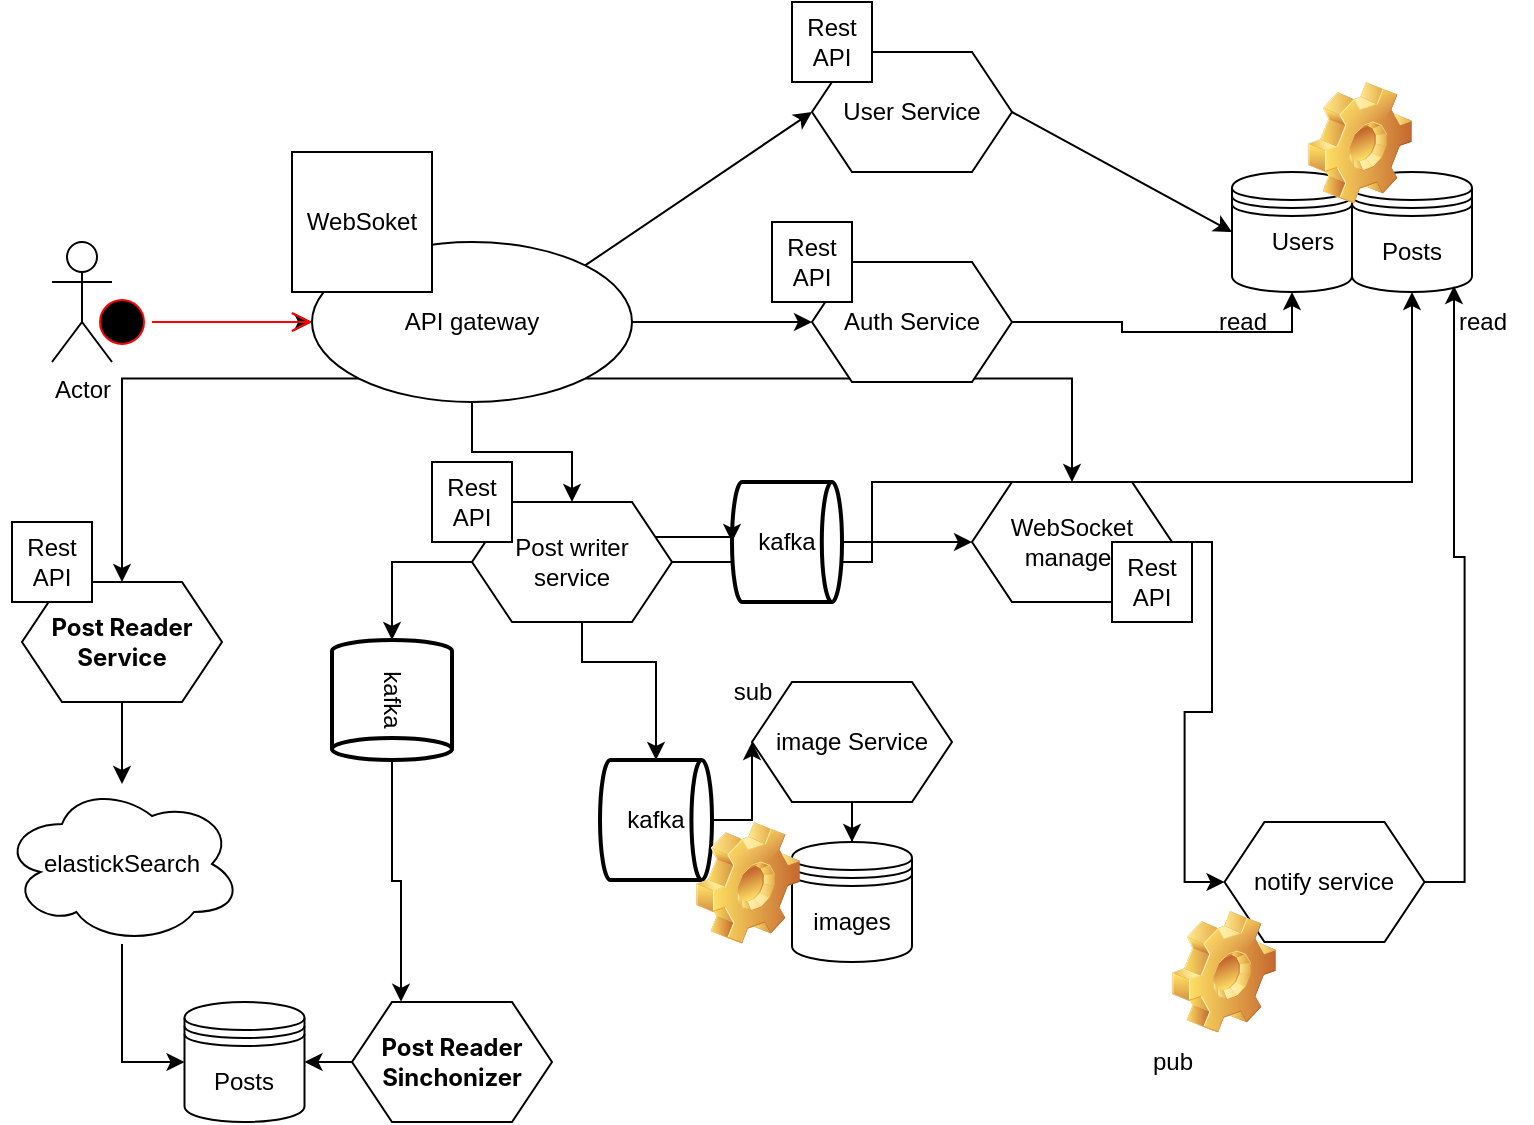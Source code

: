 <mxfile version="26.0.16">
  <diagram name="Страница — 1" id="scS0GT-rFz-xxLQWBTLH">
    <mxGraphModel dx="947" dy="525" grid="1" gridSize="10" guides="1" tooltips="1" connect="1" arrows="1" fold="1" page="1" pageScale="1" pageWidth="827" pageHeight="1169" math="0" shadow="0">
      <root>
        <mxCell id="0" />
        <mxCell id="1" parent="0" />
        <mxCell id="h2E8nRczxpqR-HWiFHpD-1" value="Actor" style="shape=umlActor;verticalLabelPosition=bottom;verticalAlign=top;html=1;outlineConnect=0;" vertex="1" parent="1">
          <mxGeometry x="40" y="160" width="30" height="60" as="geometry" />
        </mxCell>
        <mxCell id="h2E8nRczxpqR-HWiFHpD-25" style="edgeStyle=orthogonalEdgeStyle;rounded=0;orthogonalLoop=1;jettySize=auto;html=1;entryX=0;entryY=0.5;entryDx=0;entryDy=0;" edge="1" parent="1" source="h2E8nRczxpqR-HWiFHpD-3" target="h2E8nRczxpqR-HWiFHpD-23">
          <mxGeometry relative="1" as="geometry">
            <mxPoint x="360" y="200" as="targetPoint" />
          </mxGeometry>
        </mxCell>
        <mxCell id="h2E8nRczxpqR-HWiFHpD-83" style="edgeStyle=orthogonalEdgeStyle;rounded=0;orthogonalLoop=1;jettySize=auto;html=1;exitX=1;exitY=1;exitDx=0;exitDy=0;" edge="1" parent="1" source="h2E8nRczxpqR-HWiFHpD-3" target="h2E8nRczxpqR-HWiFHpD-81">
          <mxGeometry relative="1" as="geometry" />
        </mxCell>
        <mxCell id="h2E8nRczxpqR-HWiFHpD-90" style="edgeStyle=orthogonalEdgeStyle;rounded=0;orthogonalLoop=1;jettySize=auto;html=1;exitX=0;exitY=1;exitDx=0;exitDy=0;" edge="1" parent="1" source="h2E8nRczxpqR-HWiFHpD-3" target="h2E8nRczxpqR-HWiFHpD-88">
          <mxGeometry relative="1" as="geometry" />
        </mxCell>
        <mxCell id="h2E8nRczxpqR-HWiFHpD-91" style="edgeStyle=orthogonalEdgeStyle;rounded=0;orthogonalLoop=1;jettySize=auto;html=1;exitX=0.5;exitY=1;exitDx=0;exitDy=0;" edge="1" parent="1" source="h2E8nRczxpqR-HWiFHpD-3" target="h2E8nRczxpqR-HWiFHpD-17">
          <mxGeometry relative="1" as="geometry" />
        </mxCell>
        <mxCell id="h2E8nRczxpqR-HWiFHpD-3" value="API gateway" style="rounded=0;whiteSpace=wrap;html=1;shape=ellipse;perimeter=ellipsePerimeter;aspect=fixed;" vertex="1" parent="1">
          <mxGeometry x="170" y="160" width="160" height="80" as="geometry" />
        </mxCell>
        <mxCell id="h2E8nRczxpqR-HWiFHpD-4" value="" style="shape=datastore;whiteSpace=wrap;html=1;" vertex="1" parent="1">
          <mxGeometry x="630" y="125" width="60" height="60" as="geometry" />
        </mxCell>
        <mxCell id="h2E8nRczxpqR-HWiFHpD-5" value="images" style="shape=datastore;whiteSpace=wrap;html=1;" vertex="1" parent="1">
          <mxGeometry x="410" y="460" width="60" height="60" as="geometry" />
        </mxCell>
        <mxCell id="h2E8nRczxpqR-HWiFHpD-8" value="" style="edgeStyle=orthogonalEdgeStyle;rounded=0;orthogonalLoop=1;jettySize=auto;html=1;" edge="1" parent="1" source="h2E8nRczxpqR-HWiFHpD-6" target="h2E8nRczxpqR-HWiFHpD-3">
          <mxGeometry relative="1" as="geometry" />
        </mxCell>
        <mxCell id="h2E8nRczxpqR-HWiFHpD-6" value="" style="ellipse;html=1;shape=startState;fillColor=#000000;strokeColor=#ff0000;" vertex="1" parent="1">
          <mxGeometry x="60" y="185" width="30" height="30" as="geometry" />
        </mxCell>
        <mxCell id="h2E8nRczxpqR-HWiFHpD-7" value="" style="edgeStyle=orthogonalEdgeStyle;html=1;verticalAlign=bottom;endArrow=open;endSize=8;strokeColor=#ff0000;rounded=0;entryX=0;entryY=0.5;entryDx=0;entryDy=0;" edge="1" source="h2E8nRczxpqR-HWiFHpD-6" parent="1" target="h2E8nRczxpqR-HWiFHpD-3">
          <mxGeometry relative="1" as="geometry">
            <mxPoint x="125" y="280" as="targetPoint" />
          </mxGeometry>
        </mxCell>
        <mxCell id="h2E8nRczxpqR-HWiFHpD-9" value="WebSoket" style="whiteSpace=wrap;html=1;aspect=fixed;" vertex="1" parent="1">
          <mxGeometry x="160" y="115" width="70" height="70" as="geometry" />
        </mxCell>
        <mxCell id="h2E8nRczxpqR-HWiFHpD-10" value="" style="endArrow=classic;html=1;rounded=0;exitX=1;exitY=0;exitDx=0;exitDy=0;entryX=0;entryY=0.5;entryDx=0;entryDy=0;" edge="1" parent="1" source="h2E8nRczxpqR-HWiFHpD-3" target="h2E8nRczxpqR-HWiFHpD-11">
          <mxGeometry width="50" height="50" relative="1" as="geometry">
            <mxPoint x="390" y="330" as="sourcePoint" />
            <mxPoint x="380" y="110" as="targetPoint" />
            <Array as="points" />
          </mxGeometry>
        </mxCell>
        <mxCell id="h2E8nRczxpqR-HWiFHpD-11" value="User Service" style="rounded=0;whiteSpace=wrap;html=1;shape=hexagon;perimeter=hexagonPerimeter2;fixedSize=1;" vertex="1" parent="1">
          <mxGeometry x="420" y="65" width="100" height="60" as="geometry" />
        </mxCell>
        <mxCell id="h2E8nRczxpqR-HWiFHpD-12" value="Rest API" style="whiteSpace=wrap;html=1;aspect=fixed;" vertex="1" parent="1">
          <mxGeometry x="410" y="40" width="40" height="40" as="geometry" />
        </mxCell>
        <mxCell id="h2E8nRczxpqR-HWiFHpD-13" value="" style="endArrow=classic;html=1;rounded=0;exitX=1;exitY=0.5;exitDx=0;exitDy=0;entryX=0;entryY=0.5;entryDx=0;entryDy=0;" edge="1" parent="1" source="h2E8nRczxpqR-HWiFHpD-11" target="h2E8nRczxpqR-HWiFHpD-4">
          <mxGeometry width="50" height="50" relative="1" as="geometry">
            <mxPoint x="500" y="100" as="sourcePoint" />
            <mxPoint x="600" y="103.846" as="targetPoint" />
            <Array as="points" />
          </mxGeometry>
        </mxCell>
        <mxCell id="h2E8nRczxpqR-HWiFHpD-16" value="Users" style="text;html=1;align=center;verticalAlign=middle;resizable=0;points=[];autosize=1;strokeColor=none;fillColor=none;" vertex="1" parent="1">
          <mxGeometry x="640" y="145" width="50" height="30" as="geometry" />
        </mxCell>
        <mxCell id="h2E8nRczxpqR-HWiFHpD-37" value="" style="edgeStyle=orthogonalEdgeStyle;rounded=0;orthogonalLoop=1;jettySize=auto;html=1;" edge="1" parent="1" source="h2E8nRczxpqR-HWiFHpD-17" target="h2E8nRczxpqR-HWiFHpD-34">
          <mxGeometry relative="1" as="geometry">
            <Array as="points">
              <mxPoint x="305" y="370" />
            </Array>
          </mxGeometry>
        </mxCell>
        <mxCell id="h2E8nRczxpqR-HWiFHpD-39" value="" style="edgeStyle=orthogonalEdgeStyle;rounded=0;orthogonalLoop=1;jettySize=auto;html=1;" edge="1" parent="1" source="h2E8nRczxpqR-HWiFHpD-17" target="h2E8nRczxpqR-HWiFHpD-38">
          <mxGeometry relative="1" as="geometry">
            <Array as="points">
              <mxPoint x="450" y="280" />
              <mxPoint x="720" y="280" />
            </Array>
          </mxGeometry>
        </mxCell>
        <mxCell id="h2E8nRczxpqR-HWiFHpD-101" style="edgeStyle=orthogonalEdgeStyle;rounded=0;orthogonalLoop=1;jettySize=auto;html=1;" edge="1" parent="1" source="h2E8nRczxpqR-HWiFHpD-17" target="h2E8nRczxpqR-HWiFHpD-48">
          <mxGeometry relative="1" as="geometry" />
        </mxCell>
        <mxCell id="h2E8nRczxpqR-HWiFHpD-17" value="Post writer service" style="rounded=0;whiteSpace=wrap;html=1;shape=hexagon;perimeter=hexagonPerimeter2;fixedSize=1;" vertex="1" parent="1">
          <mxGeometry x="250" y="290" width="100" height="60" as="geometry" />
        </mxCell>
        <mxCell id="h2E8nRczxpqR-HWiFHpD-47" style="edgeStyle=orthogonalEdgeStyle;rounded=0;orthogonalLoop=1;jettySize=auto;html=1;entryX=0.5;entryY=1;entryDx=0;entryDy=0;" edge="1" parent="1" source="h2E8nRczxpqR-HWiFHpD-23" target="h2E8nRczxpqR-HWiFHpD-4">
          <mxGeometry relative="1" as="geometry" />
        </mxCell>
        <mxCell id="h2E8nRczxpqR-HWiFHpD-23" value="Auth Service" style="rounded=0;whiteSpace=wrap;html=1;shape=hexagon;perimeter=hexagonPerimeter2;fixedSize=1;" vertex="1" parent="1">
          <mxGeometry x="420" y="170" width="100" height="60" as="geometry" />
        </mxCell>
        <mxCell id="h2E8nRczxpqR-HWiFHpD-24" value="Rest API" style="whiteSpace=wrap;html=1;aspect=fixed;" vertex="1" parent="1">
          <mxGeometry x="400" y="150" width="40" height="40" as="geometry" />
        </mxCell>
        <mxCell id="h2E8nRczxpqR-HWiFHpD-35" value="" style="edgeStyle=orthogonalEdgeStyle;rounded=0;orthogonalLoop=1;jettySize=auto;html=1;" edge="1" parent="1" source="h2E8nRczxpqR-HWiFHpD-31" target="h2E8nRczxpqR-HWiFHpD-5">
          <mxGeometry relative="1" as="geometry" />
        </mxCell>
        <mxCell id="h2E8nRczxpqR-HWiFHpD-31" value="image Service" style="rounded=0;whiteSpace=wrap;html=1;shape=hexagon;perimeter=hexagonPerimeter2;fixedSize=1;" vertex="1" parent="1">
          <mxGeometry x="390" y="380" width="100" height="60" as="geometry" />
        </mxCell>
        <mxCell id="h2E8nRczxpqR-HWiFHpD-65" style="edgeStyle=orthogonalEdgeStyle;rounded=0;orthogonalLoop=1;jettySize=auto;html=1;exitX=1;exitY=0.5;exitDx=0;exitDy=0;exitPerimeter=0;entryX=0;entryY=0.5;entryDx=0;entryDy=0;" edge="1" parent="1" source="h2E8nRczxpqR-HWiFHpD-34" target="h2E8nRczxpqR-HWiFHpD-31">
          <mxGeometry relative="1" as="geometry" />
        </mxCell>
        <mxCell id="h2E8nRczxpqR-HWiFHpD-34" value="kafka" style="strokeWidth=2;html=1;shape=mxgraph.flowchart.direct_data;whiteSpace=wrap;" vertex="1" parent="1">
          <mxGeometry x="314" y="419" width="56" height="60" as="geometry" />
        </mxCell>
        <mxCell id="h2E8nRczxpqR-HWiFHpD-38" value="Posts" style="shape=datastore;whiteSpace=wrap;html=1;" vertex="1" parent="1">
          <mxGeometry x="690" y="125" width="60" height="60" as="geometry" />
        </mxCell>
        <mxCell id="h2E8nRczxpqR-HWiFHpD-46" value="sub" style="text;html=1;align=center;verticalAlign=middle;resizable=0;points=[];autosize=1;strokeColor=none;fillColor=none;" vertex="1" parent="1">
          <mxGeometry x="370" y="370" width="40" height="30" as="geometry" />
        </mxCell>
        <mxCell id="h2E8nRczxpqR-HWiFHpD-48" value="kafka" style="strokeWidth=2;html=1;shape=mxgraph.flowchart.direct_data;whiteSpace=wrap;rotation=90;" vertex="1" parent="1">
          <mxGeometry x="180" y="359" width="60" height="60" as="geometry" />
        </mxCell>
        <mxCell id="h2E8nRczxpqR-HWiFHpD-51" value="notify service" style="rounded=0;whiteSpace=wrap;html=1;shape=hexagon;perimeter=hexagonPerimeter2;fixedSize=1;" vertex="1" parent="1">
          <mxGeometry x="626.25" y="450" width="100" height="60" as="geometry" />
        </mxCell>
        <mxCell id="h2E8nRczxpqR-HWiFHpD-58" style="edgeStyle=orthogonalEdgeStyle;rounded=0;orthogonalLoop=1;jettySize=auto;html=1;entryX=0.85;entryY=0.95;entryDx=0;entryDy=0;entryPerimeter=0;exitX=1;exitY=0.5;exitDx=0;exitDy=0;" edge="1" parent="1" source="h2E8nRczxpqR-HWiFHpD-51" target="h2E8nRczxpqR-HWiFHpD-38">
          <mxGeometry relative="1" as="geometry" />
        </mxCell>
        <mxCell id="h2E8nRczxpqR-HWiFHpD-59" value="pub" style="text;html=1;align=center;verticalAlign=middle;resizable=0;points=[];autosize=1;strokeColor=none;fillColor=none;" vertex="1" parent="1">
          <mxGeometry x="580" y="555" width="40" height="30" as="geometry" />
        </mxCell>
        <mxCell id="h2E8nRczxpqR-HWiFHpD-66" value="read" style="text;html=1;align=center;verticalAlign=middle;resizable=0;points=[];autosize=1;strokeColor=none;fillColor=none;" vertex="1" parent="1">
          <mxGeometry x="730" y="185" width="50" height="30" as="geometry" />
        </mxCell>
        <mxCell id="h2E8nRczxpqR-HWiFHpD-67" value="read" style="text;html=1;align=center;verticalAlign=middle;resizable=0;points=[];autosize=1;strokeColor=none;fillColor=none;" vertex="1" parent="1">
          <mxGeometry x="610" y="185" width="50" height="30" as="geometry" />
        </mxCell>
        <mxCell id="h2E8nRczxpqR-HWiFHpD-68" value="" style="shape=image;html=1;verticalLabelPosition=bottom;verticalAlign=top;imageAspect=1;aspect=fixed;image=img/clipart/Gear_128x128.png" vertex="1" parent="1">
          <mxGeometry x="362" y="450" width="52" height="61" as="geometry" />
        </mxCell>
        <mxCell id="h2E8nRczxpqR-HWiFHpD-69" value="" style="shape=image;html=1;verticalLabelPosition=bottom;verticalAlign=top;imageAspect=1;aspect=fixed;image=img/clipart/Gear_128x128.png" vertex="1" parent="1">
          <mxGeometry x="668" y="80" width="52" height="61" as="geometry" />
        </mxCell>
        <mxCell id="h2E8nRczxpqR-HWiFHpD-70" value="" style="shape=image;html=1;verticalLabelPosition=bottom;verticalAlign=top;imageAspect=1;aspect=fixed;image=img/clipart/Gear_128x128.png" vertex="1" parent="1">
          <mxGeometry x="600" y="494.5" width="52" height="61" as="geometry" />
        </mxCell>
        <mxCell id="h2E8nRczxpqR-HWiFHpD-86" style="edgeStyle=orthogonalEdgeStyle;rounded=0;orthogonalLoop=1;jettySize=auto;html=1;entryX=0;entryY=0.5;entryDx=0;entryDy=0;" edge="1" parent="1" source="h2E8nRczxpqR-HWiFHpD-72" target="h2E8nRczxpqR-HWiFHpD-81">
          <mxGeometry relative="1" as="geometry" />
        </mxCell>
        <mxCell id="h2E8nRczxpqR-HWiFHpD-72" value="kafka" style="strokeWidth=2;html=1;shape=mxgraph.flowchart.direct_data;whiteSpace=wrap;rotation=0;" vertex="1" parent="1">
          <mxGeometry x="380" y="280" width="55" height="60" as="geometry" />
        </mxCell>
        <mxCell id="h2E8nRczxpqR-HWiFHpD-100" style="edgeStyle=orthogonalEdgeStyle;rounded=0;orthogonalLoop=1;jettySize=auto;html=1;entryX=0;entryY=0.5;entryDx=0;entryDy=0;" edge="1" parent="1" source="h2E8nRczxpqR-HWiFHpD-81" target="h2E8nRczxpqR-HWiFHpD-51">
          <mxGeometry relative="1" as="geometry" />
        </mxCell>
        <mxCell id="h2E8nRczxpqR-HWiFHpD-81" value="WebSocket manager" style="rounded=0;whiteSpace=wrap;html=1;shape=hexagon;perimeter=hexagonPerimeter2;fixedSize=1;" vertex="1" parent="1">
          <mxGeometry x="500" y="280" width="100" height="60" as="geometry" />
        </mxCell>
        <mxCell id="h2E8nRczxpqR-HWiFHpD-82" value="Rest API" style="whiteSpace=wrap;html=1;aspect=fixed;" vertex="1" parent="1">
          <mxGeometry x="570" y="310" width="40" height="40" as="geometry" />
        </mxCell>
        <mxCell id="h2E8nRczxpqR-HWiFHpD-85" style="edgeStyle=orthogonalEdgeStyle;rounded=0;orthogonalLoop=1;jettySize=auto;html=1;exitX=1;exitY=0.25;exitDx=0;exitDy=0;entryX=0;entryY=0.5;entryDx=0;entryDy=0;entryPerimeter=0;" edge="1" parent="1" source="h2E8nRczxpqR-HWiFHpD-17" target="h2E8nRczxpqR-HWiFHpD-72">
          <mxGeometry relative="1" as="geometry" />
        </mxCell>
        <mxCell id="h2E8nRczxpqR-HWiFHpD-88" value="&lt;h4 style=&quot;font-weight: var(--ds-font-weight-strong); line-height: var(--ds-md-line-height); margin: calc(var(--ds-md-zoom)*16px)0 calc(var(--ds-md-zoom)*12px)0; font-family: Inter, system-ui, -apple-system, BlinkMacSystemFont, &amp;quot;Segoe UI&amp;quot;, Roboto, &amp;quot;Noto Sans&amp;quot;, Ubuntu, Cantarell, &amp;quot;Helvetica Neue&amp;quot;, Oxygen, &amp;quot;Open Sans&amp;quot;, sans-serif;&quot;&gt;&lt;strong style=&quot;&quot;&gt;&lt;font style=&quot;color: rgb(0, 0, 0);&quot;&gt;Post Reader Service&lt;/font&gt;&lt;/strong&gt;&lt;/h4&gt;" style="rounded=0;whiteSpace=wrap;html=1;shape=hexagon;perimeter=hexagonPerimeter2;fixedSize=1;align=center;" vertex="1" parent="1">
          <mxGeometry x="25" y="330" width="100" height="60" as="geometry" />
        </mxCell>
        <mxCell id="h2E8nRczxpqR-HWiFHpD-92" value="Posts" style="shape=datastore;whiteSpace=wrap;html=1;" vertex="1" parent="1">
          <mxGeometry x="106.25" y="540" width="60" height="60" as="geometry" />
        </mxCell>
        <mxCell id="h2E8nRczxpqR-HWiFHpD-95" value="" style="edgeStyle=orthogonalEdgeStyle;rounded=0;orthogonalLoop=1;jettySize=auto;html=1;entryX=0.5;entryY=0;entryDx=0;entryDy=0;" edge="1" parent="1" source="h2E8nRczxpqR-HWiFHpD-88" target="h2E8nRczxpqR-HWiFHpD-94">
          <mxGeometry relative="1" as="geometry">
            <mxPoint x="110" y="460" as="sourcePoint" />
            <mxPoint x="110" y="600" as="targetPoint" />
          </mxGeometry>
        </mxCell>
        <mxCell id="h2E8nRczxpqR-HWiFHpD-104" style="edgeStyle=orthogonalEdgeStyle;rounded=0;orthogonalLoop=1;jettySize=auto;html=1;entryX=0;entryY=0.5;entryDx=0;entryDy=0;" edge="1" parent="1" source="h2E8nRczxpqR-HWiFHpD-94" target="h2E8nRczxpqR-HWiFHpD-92">
          <mxGeometry relative="1" as="geometry" />
        </mxCell>
        <mxCell id="h2E8nRczxpqR-HWiFHpD-94" value="elastickSearch" style="ellipse;shape=cloud;whiteSpace=wrap;html=1;" vertex="1" parent="1">
          <mxGeometry x="15" y="431" width="120" height="80" as="geometry" />
        </mxCell>
        <mxCell id="h2E8nRczxpqR-HWiFHpD-98" value="Rest API" style="whiteSpace=wrap;html=1;aspect=fixed;" vertex="1" parent="1">
          <mxGeometry x="230" y="270" width="40" height="40" as="geometry" />
        </mxCell>
        <mxCell id="h2E8nRczxpqR-HWiFHpD-99" value="Rest API" style="whiteSpace=wrap;html=1;aspect=fixed;" vertex="1" parent="1">
          <mxGeometry x="20" y="300" width="40" height="40" as="geometry" />
        </mxCell>
        <mxCell id="h2E8nRczxpqR-HWiFHpD-107" value="" style="edgeStyle=orthogonalEdgeStyle;rounded=0;orthogonalLoop=1;jettySize=auto;html=1;" edge="1" parent="1" source="h2E8nRczxpqR-HWiFHpD-105" target="h2E8nRczxpqR-HWiFHpD-92">
          <mxGeometry relative="1" as="geometry" />
        </mxCell>
        <mxCell id="h2E8nRczxpqR-HWiFHpD-105" value="&lt;h4 style=&quot;font-weight: var(--ds-font-weight-strong); line-height: var(--ds-md-line-height); margin: calc(var(--ds-md-zoom)*16px)0 calc(var(--ds-md-zoom)*12px)0; font-family: Inter, system-ui, -apple-system, BlinkMacSystemFont, &amp;quot;Segoe UI&amp;quot;, Roboto, &amp;quot;Noto Sans&amp;quot;, Ubuntu, Cantarell, &amp;quot;Helvetica Neue&amp;quot;, Oxygen, &amp;quot;Open Sans&amp;quot;, sans-serif;&quot;&gt;&lt;strong style=&quot;&quot;&gt;&lt;font style=&quot;color: rgb(0, 0, 0);&quot;&gt;Post Reader Sinchonizer&lt;/font&gt;&lt;/strong&gt;&lt;/h4&gt;" style="rounded=0;whiteSpace=wrap;html=1;shape=hexagon;perimeter=hexagonPerimeter2;fixedSize=1;align=center;" vertex="1" parent="1">
          <mxGeometry x="190" y="540" width="100" height="60" as="geometry" />
        </mxCell>
        <mxCell id="h2E8nRczxpqR-HWiFHpD-109" style="edgeStyle=orthogonalEdgeStyle;rounded=0;orthogonalLoop=1;jettySize=auto;html=1;exitX=1;exitY=0.5;exitDx=0;exitDy=0;exitPerimeter=0;entryX=0.245;entryY=-0.002;entryDx=0;entryDy=0;entryPerimeter=0;" edge="1" parent="1" source="h2E8nRczxpqR-HWiFHpD-48" target="h2E8nRczxpqR-HWiFHpD-105">
          <mxGeometry relative="1" as="geometry" />
        </mxCell>
      </root>
    </mxGraphModel>
  </diagram>
</mxfile>